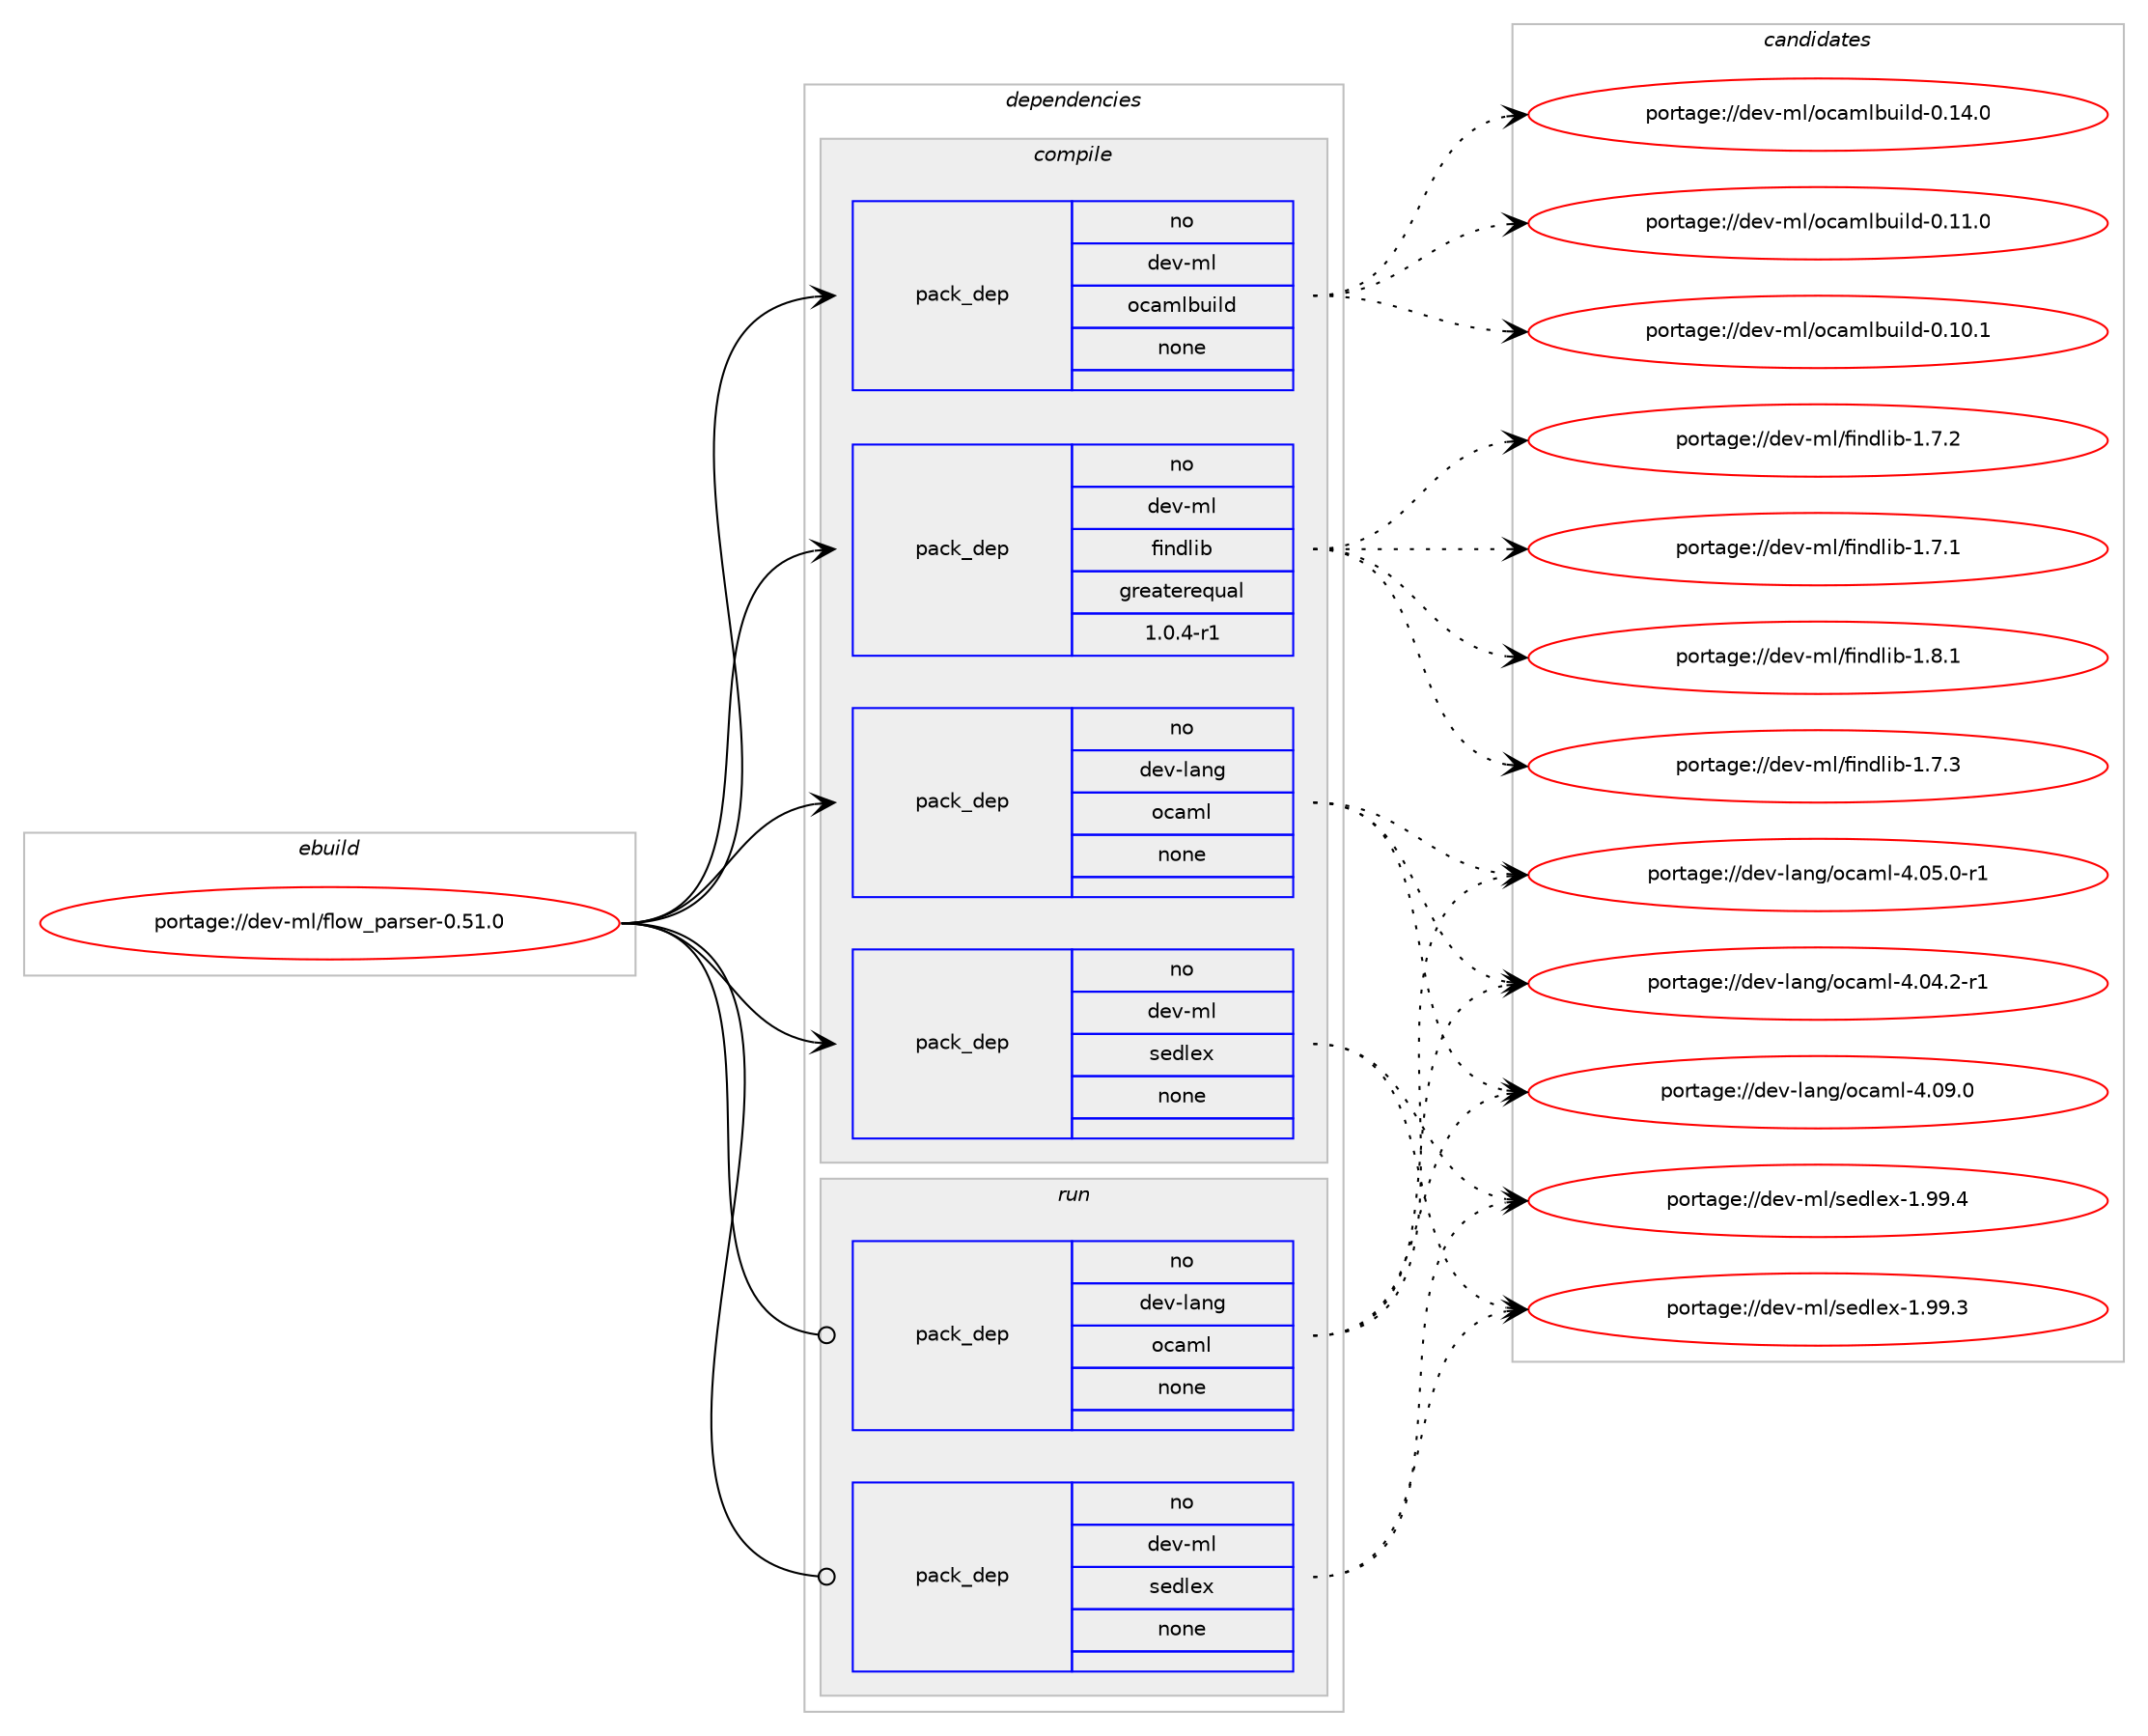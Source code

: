 digraph prolog {

# *************
# Graph options
# *************

newrank=true;
concentrate=true;
compound=true;
graph [rankdir=LR,fontname=Helvetica,fontsize=10,ranksep=1.5];#, ranksep=2.5, nodesep=0.2];
edge  [arrowhead=vee];
node  [fontname=Helvetica,fontsize=10];

# **********
# The ebuild
# **********

subgraph cluster_leftcol {
color=gray;
label=<<i>ebuild</i>>;
id [label="portage://dev-ml/flow_parser-0.51.0", color=red, width=4, href="../dev-ml/flow_parser-0.51.0.svg"];
}

# ****************
# The dependencies
# ****************

subgraph cluster_midcol {
color=gray;
label=<<i>dependencies</i>>;
subgraph cluster_compile {
fillcolor="#eeeeee";
style=filled;
label=<<i>compile</i>>;
subgraph pack375707 {
dependency503833 [label=<<TABLE BORDER="0" CELLBORDER="1" CELLSPACING="0" CELLPADDING="4" WIDTH="220"><TR><TD ROWSPAN="6" CELLPADDING="30">pack_dep</TD></TR><TR><TD WIDTH="110">no</TD></TR><TR><TD>dev-lang</TD></TR><TR><TD>ocaml</TD></TR><TR><TD>none</TD></TR><TR><TD></TD></TR></TABLE>>, shape=none, color=blue];
}
id:e -> dependency503833:w [weight=20,style="solid",arrowhead="vee"];
subgraph pack375708 {
dependency503834 [label=<<TABLE BORDER="0" CELLBORDER="1" CELLSPACING="0" CELLPADDING="4" WIDTH="220"><TR><TD ROWSPAN="6" CELLPADDING="30">pack_dep</TD></TR><TR><TD WIDTH="110">no</TD></TR><TR><TD>dev-ml</TD></TR><TR><TD>findlib</TD></TR><TR><TD>greaterequal</TD></TR><TR><TD>1.0.4-r1</TD></TR></TABLE>>, shape=none, color=blue];
}
id:e -> dependency503834:w [weight=20,style="solid",arrowhead="vee"];
subgraph pack375709 {
dependency503835 [label=<<TABLE BORDER="0" CELLBORDER="1" CELLSPACING="0" CELLPADDING="4" WIDTH="220"><TR><TD ROWSPAN="6" CELLPADDING="30">pack_dep</TD></TR><TR><TD WIDTH="110">no</TD></TR><TR><TD>dev-ml</TD></TR><TR><TD>ocamlbuild</TD></TR><TR><TD>none</TD></TR><TR><TD></TD></TR></TABLE>>, shape=none, color=blue];
}
id:e -> dependency503835:w [weight=20,style="solid",arrowhead="vee"];
subgraph pack375710 {
dependency503836 [label=<<TABLE BORDER="0" CELLBORDER="1" CELLSPACING="0" CELLPADDING="4" WIDTH="220"><TR><TD ROWSPAN="6" CELLPADDING="30">pack_dep</TD></TR><TR><TD WIDTH="110">no</TD></TR><TR><TD>dev-ml</TD></TR><TR><TD>sedlex</TD></TR><TR><TD>none</TD></TR><TR><TD></TD></TR></TABLE>>, shape=none, color=blue];
}
id:e -> dependency503836:w [weight=20,style="solid",arrowhead="vee"];
}
subgraph cluster_compileandrun {
fillcolor="#eeeeee";
style=filled;
label=<<i>compile and run</i>>;
}
subgraph cluster_run {
fillcolor="#eeeeee";
style=filled;
label=<<i>run</i>>;
subgraph pack375711 {
dependency503837 [label=<<TABLE BORDER="0" CELLBORDER="1" CELLSPACING="0" CELLPADDING="4" WIDTH="220"><TR><TD ROWSPAN="6" CELLPADDING="30">pack_dep</TD></TR><TR><TD WIDTH="110">no</TD></TR><TR><TD>dev-lang</TD></TR><TR><TD>ocaml</TD></TR><TR><TD>none</TD></TR><TR><TD></TD></TR></TABLE>>, shape=none, color=blue];
}
id:e -> dependency503837:w [weight=20,style="solid",arrowhead="odot"];
subgraph pack375712 {
dependency503838 [label=<<TABLE BORDER="0" CELLBORDER="1" CELLSPACING="0" CELLPADDING="4" WIDTH="220"><TR><TD ROWSPAN="6" CELLPADDING="30">pack_dep</TD></TR><TR><TD WIDTH="110">no</TD></TR><TR><TD>dev-ml</TD></TR><TR><TD>sedlex</TD></TR><TR><TD>none</TD></TR><TR><TD></TD></TR></TABLE>>, shape=none, color=blue];
}
id:e -> dependency503838:w [weight=20,style="solid",arrowhead="odot"];
}
}

# **************
# The candidates
# **************

subgraph cluster_choices {
rank=same;
color=gray;
label=<<i>candidates</i>>;

subgraph choice375707 {
color=black;
nodesep=1;
choice100101118451089711010347111999710910845524648574648 [label="portage://dev-lang/ocaml-4.09.0", color=red, width=4,href="../dev-lang/ocaml-4.09.0.svg"];
choice1001011184510897110103471119997109108455246485346484511449 [label="portage://dev-lang/ocaml-4.05.0-r1", color=red, width=4,href="../dev-lang/ocaml-4.05.0-r1.svg"];
choice1001011184510897110103471119997109108455246485246504511449 [label="portage://dev-lang/ocaml-4.04.2-r1", color=red, width=4,href="../dev-lang/ocaml-4.04.2-r1.svg"];
dependency503833:e -> choice100101118451089711010347111999710910845524648574648:w [style=dotted,weight="100"];
dependency503833:e -> choice1001011184510897110103471119997109108455246485346484511449:w [style=dotted,weight="100"];
dependency503833:e -> choice1001011184510897110103471119997109108455246485246504511449:w [style=dotted,weight="100"];
}
subgraph choice375708 {
color=black;
nodesep=1;
choice100101118451091084710210511010010810598454946564649 [label="portage://dev-ml/findlib-1.8.1", color=red, width=4,href="../dev-ml/findlib-1.8.1.svg"];
choice100101118451091084710210511010010810598454946554651 [label="portage://dev-ml/findlib-1.7.3", color=red, width=4,href="../dev-ml/findlib-1.7.3.svg"];
choice100101118451091084710210511010010810598454946554650 [label="portage://dev-ml/findlib-1.7.2", color=red, width=4,href="../dev-ml/findlib-1.7.2.svg"];
choice100101118451091084710210511010010810598454946554649 [label="portage://dev-ml/findlib-1.7.1", color=red, width=4,href="../dev-ml/findlib-1.7.1.svg"];
dependency503834:e -> choice100101118451091084710210511010010810598454946564649:w [style=dotted,weight="100"];
dependency503834:e -> choice100101118451091084710210511010010810598454946554651:w [style=dotted,weight="100"];
dependency503834:e -> choice100101118451091084710210511010010810598454946554650:w [style=dotted,weight="100"];
dependency503834:e -> choice100101118451091084710210511010010810598454946554649:w [style=dotted,weight="100"];
}
subgraph choice375709 {
color=black;
nodesep=1;
choice100101118451091084711199971091089811710510810045484649524648 [label="portage://dev-ml/ocamlbuild-0.14.0", color=red, width=4,href="../dev-ml/ocamlbuild-0.14.0.svg"];
choice100101118451091084711199971091089811710510810045484649494648 [label="portage://dev-ml/ocamlbuild-0.11.0", color=red, width=4,href="../dev-ml/ocamlbuild-0.11.0.svg"];
choice100101118451091084711199971091089811710510810045484649484649 [label="portage://dev-ml/ocamlbuild-0.10.1", color=red, width=4,href="../dev-ml/ocamlbuild-0.10.1.svg"];
dependency503835:e -> choice100101118451091084711199971091089811710510810045484649524648:w [style=dotted,weight="100"];
dependency503835:e -> choice100101118451091084711199971091089811710510810045484649494648:w [style=dotted,weight="100"];
dependency503835:e -> choice100101118451091084711199971091089811710510810045484649484649:w [style=dotted,weight="100"];
}
subgraph choice375710 {
color=black;
nodesep=1;
choice100101118451091084711510110010810112045494657574652 [label="portage://dev-ml/sedlex-1.99.4", color=red, width=4,href="../dev-ml/sedlex-1.99.4.svg"];
choice100101118451091084711510110010810112045494657574651 [label="portage://dev-ml/sedlex-1.99.3", color=red, width=4,href="../dev-ml/sedlex-1.99.3.svg"];
dependency503836:e -> choice100101118451091084711510110010810112045494657574652:w [style=dotted,weight="100"];
dependency503836:e -> choice100101118451091084711510110010810112045494657574651:w [style=dotted,weight="100"];
}
subgraph choice375711 {
color=black;
nodesep=1;
choice100101118451089711010347111999710910845524648574648 [label="portage://dev-lang/ocaml-4.09.0", color=red, width=4,href="../dev-lang/ocaml-4.09.0.svg"];
choice1001011184510897110103471119997109108455246485346484511449 [label="portage://dev-lang/ocaml-4.05.0-r1", color=red, width=4,href="../dev-lang/ocaml-4.05.0-r1.svg"];
choice1001011184510897110103471119997109108455246485246504511449 [label="portage://dev-lang/ocaml-4.04.2-r1", color=red, width=4,href="../dev-lang/ocaml-4.04.2-r1.svg"];
dependency503837:e -> choice100101118451089711010347111999710910845524648574648:w [style=dotted,weight="100"];
dependency503837:e -> choice1001011184510897110103471119997109108455246485346484511449:w [style=dotted,weight="100"];
dependency503837:e -> choice1001011184510897110103471119997109108455246485246504511449:w [style=dotted,weight="100"];
}
subgraph choice375712 {
color=black;
nodesep=1;
choice100101118451091084711510110010810112045494657574652 [label="portage://dev-ml/sedlex-1.99.4", color=red, width=4,href="../dev-ml/sedlex-1.99.4.svg"];
choice100101118451091084711510110010810112045494657574651 [label="portage://dev-ml/sedlex-1.99.3", color=red, width=4,href="../dev-ml/sedlex-1.99.3.svg"];
dependency503838:e -> choice100101118451091084711510110010810112045494657574652:w [style=dotted,weight="100"];
dependency503838:e -> choice100101118451091084711510110010810112045494657574651:w [style=dotted,weight="100"];
}
}

}
